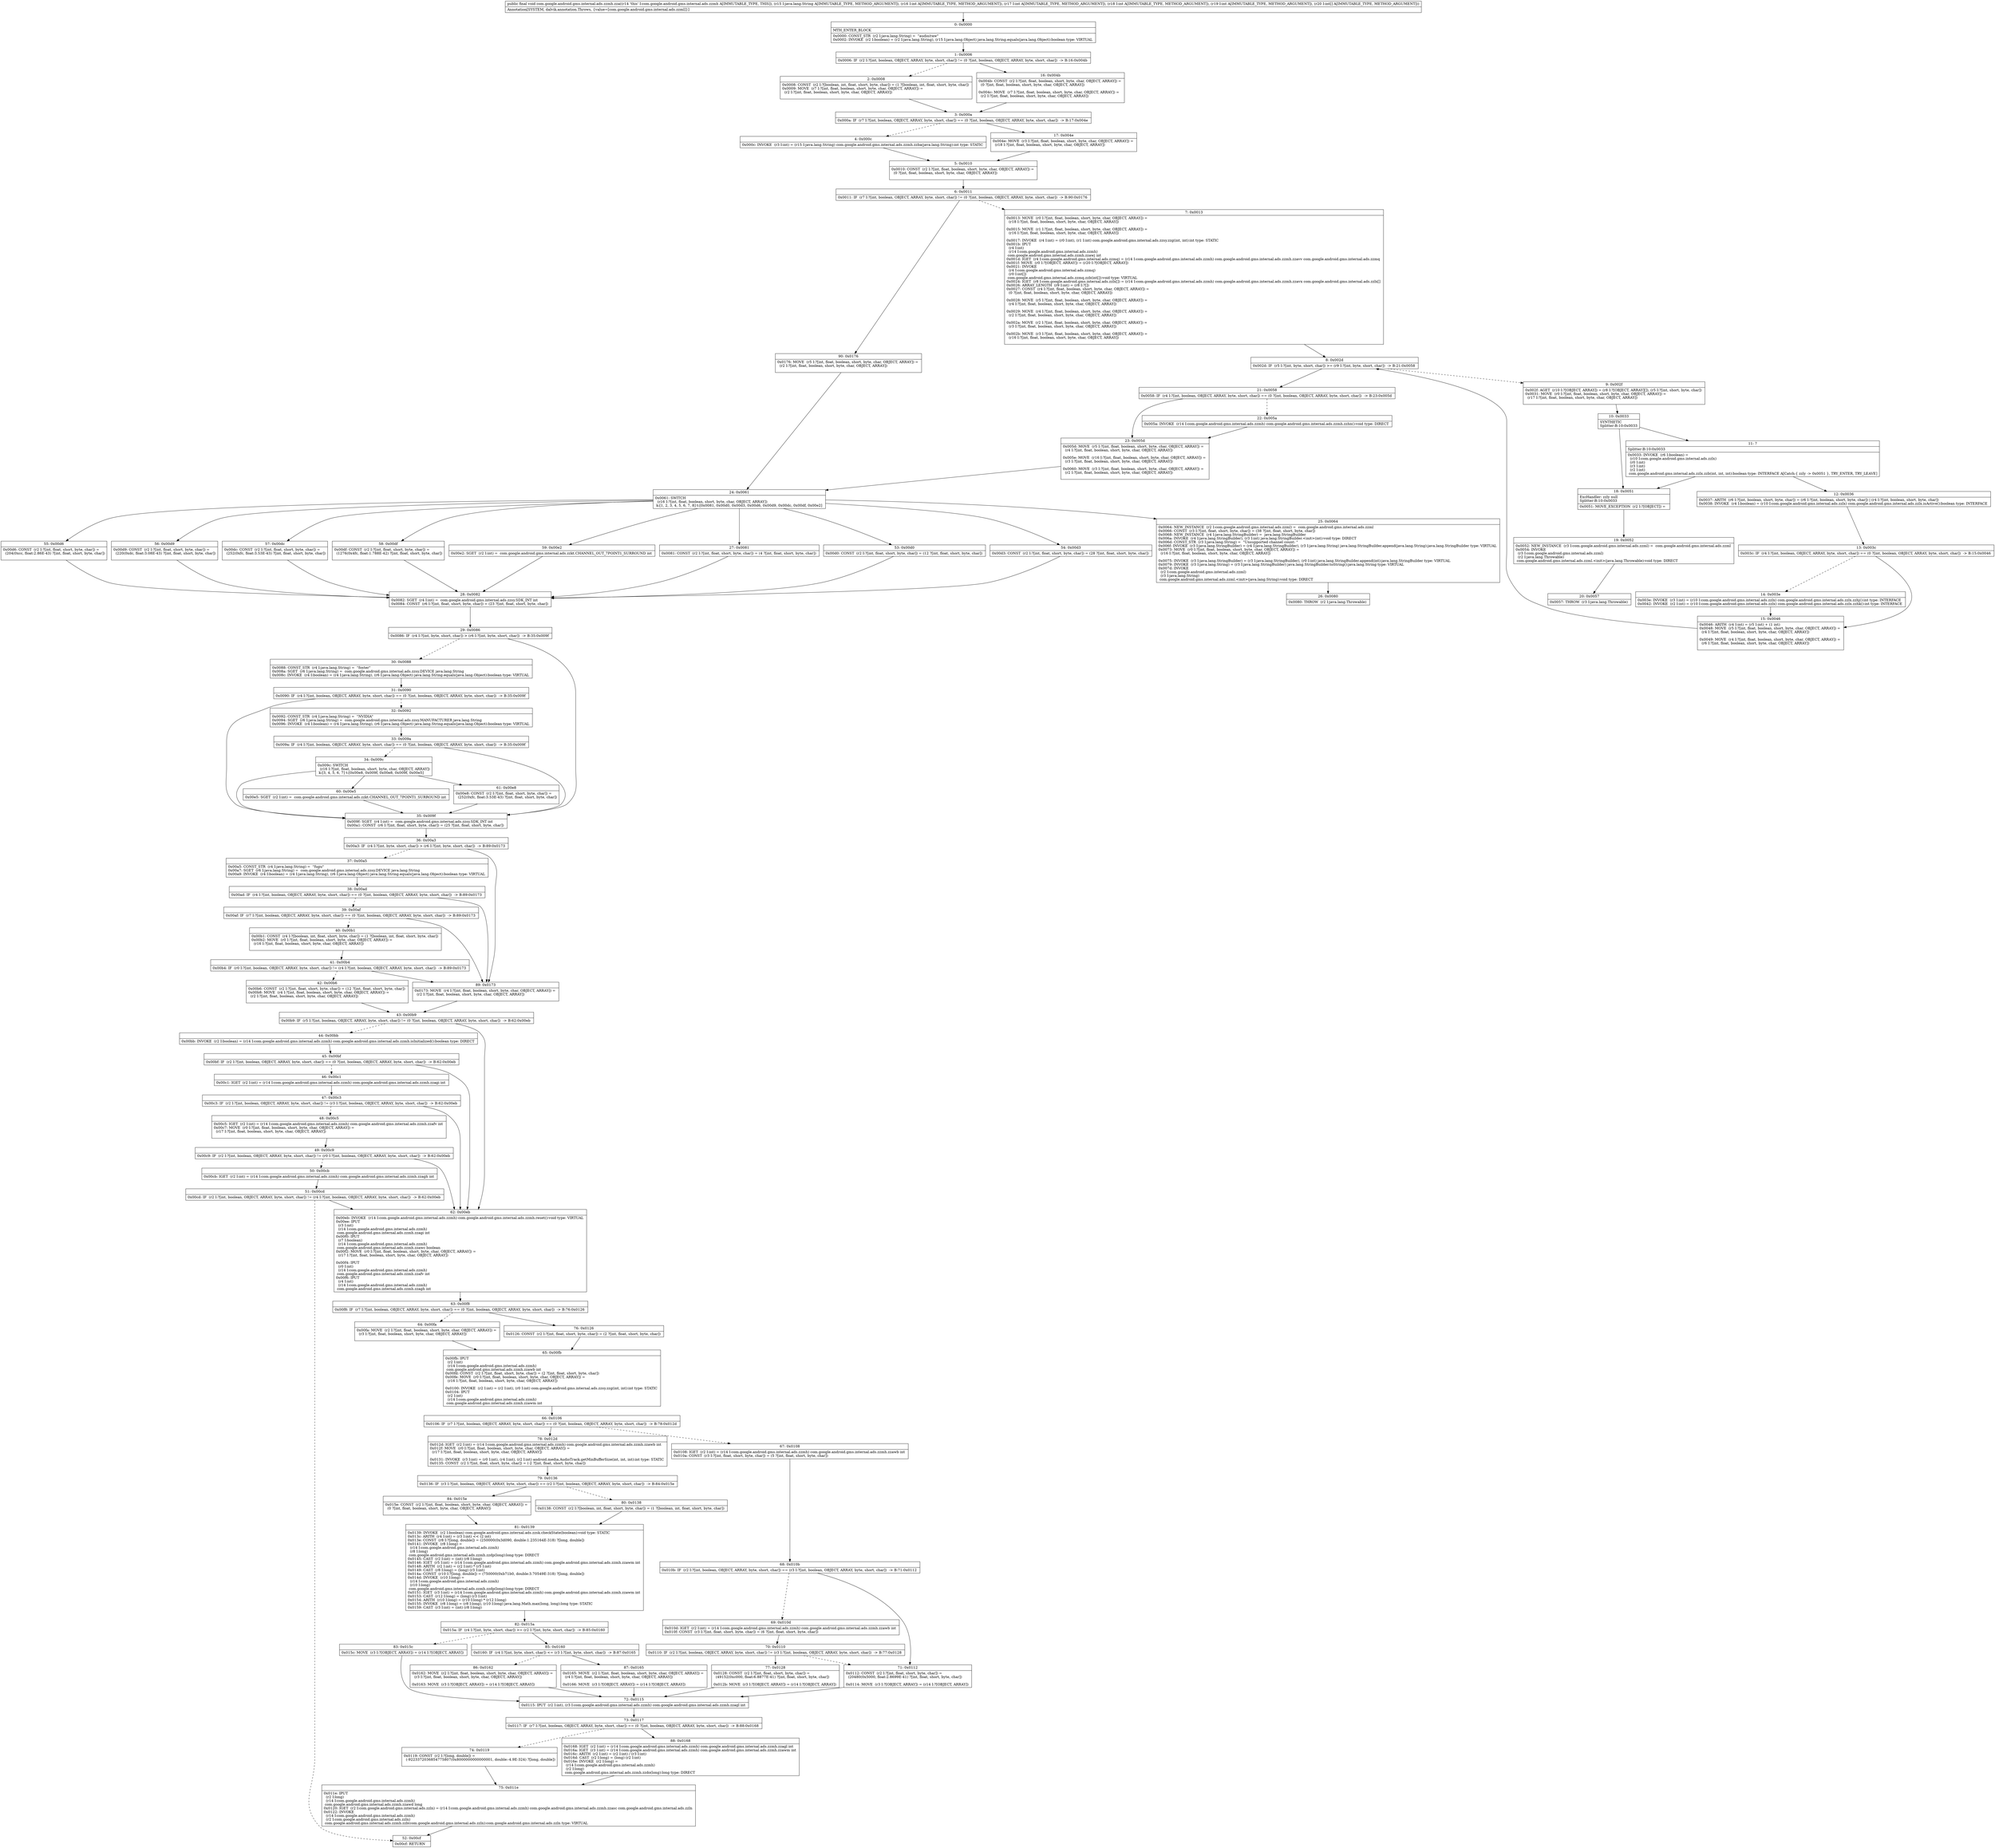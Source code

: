 digraph "CFG forcom.google.android.gms.internal.ads.zzmh.zza(Ljava\/lang\/String;IIII[I)V" {
Node_0 [shape=record,label="{0\:\ 0x0000|MTH_ENTER_BLOCK\l|0x0000: CONST_STR  (r2 I:java.lang.String) =  \"audio\/raw\" \l0x0002: INVOKE  (r2 I:boolean) = (r2 I:java.lang.String), (r15 I:java.lang.Object) java.lang.String.equals(java.lang.Object):boolean type: VIRTUAL \l}"];
Node_1 [shape=record,label="{1\:\ 0x0006|0x0006: IF  (r2 I:?[int, boolean, OBJECT, ARRAY, byte, short, char]) != (0 ?[int, boolean, OBJECT, ARRAY, byte, short, char])  \-\> B:16:0x004b \l}"];
Node_2 [shape=record,label="{2\:\ 0x0008|0x0008: CONST  (r2 I:?[boolean, int, float, short, byte, char]) = (1 ?[boolean, int, float, short, byte, char]) \l0x0009: MOVE  (r7 I:?[int, float, boolean, short, byte, char, OBJECT, ARRAY]) = \l  (r2 I:?[int, float, boolean, short, byte, char, OBJECT, ARRAY])\l \l}"];
Node_3 [shape=record,label="{3\:\ 0x000a|0x000a: IF  (r7 I:?[int, boolean, OBJECT, ARRAY, byte, short, char]) == (0 ?[int, boolean, OBJECT, ARRAY, byte, short, char])  \-\> B:17:0x004e \l}"];
Node_4 [shape=record,label="{4\:\ 0x000c|0x000c: INVOKE  (r3 I:int) = (r15 I:java.lang.String) com.google.android.gms.internal.ads.zzmh.zzba(java.lang.String):int type: STATIC \l}"];
Node_5 [shape=record,label="{5\:\ 0x0010|0x0010: CONST  (r2 I:?[int, float, boolean, short, byte, char, OBJECT, ARRAY]) = \l  (0 ?[int, float, boolean, short, byte, char, OBJECT, ARRAY])\l \l}"];
Node_6 [shape=record,label="{6\:\ 0x0011|0x0011: IF  (r7 I:?[int, boolean, OBJECT, ARRAY, byte, short, char]) != (0 ?[int, boolean, OBJECT, ARRAY, byte, short, char])  \-\> B:90:0x0176 \l}"];
Node_7 [shape=record,label="{7\:\ 0x0013|0x0013: MOVE  (r0 I:?[int, float, boolean, short, byte, char, OBJECT, ARRAY]) = \l  (r18 I:?[int, float, boolean, short, byte, char, OBJECT, ARRAY])\l \l0x0015: MOVE  (r1 I:?[int, float, boolean, short, byte, char, OBJECT, ARRAY]) = \l  (r16 I:?[int, float, boolean, short, byte, char, OBJECT, ARRAY])\l \l0x0017: INVOKE  (r4 I:int) = (r0 I:int), (r1 I:int) com.google.android.gms.internal.ads.zzsy.zzg(int, int):int type: STATIC \l0x001b: IPUT  \l  (r4 I:int)\l  (r14 I:com.google.android.gms.internal.ads.zzmh)\l com.google.android.gms.internal.ads.zzmh.zzawj int \l0x001d: IGET  (r4 I:com.google.android.gms.internal.ads.zzmq) = (r14 I:com.google.android.gms.internal.ads.zzmh) com.google.android.gms.internal.ads.zzmh.zzavv com.google.android.gms.internal.ads.zzmq \l0x001f: MOVE  (r0 I:?[OBJECT, ARRAY]) = (r20 I:?[OBJECT, ARRAY]) \l0x0021: INVOKE  \l  (r4 I:com.google.android.gms.internal.ads.zzmq)\l  (r0 I:int[])\l com.google.android.gms.internal.ads.zzmq.zzb(int[]):void type: VIRTUAL \l0x0024: IGET  (r8 I:com.google.android.gms.internal.ads.zzlx[]) = (r14 I:com.google.android.gms.internal.ads.zzmh) com.google.android.gms.internal.ads.zzmh.zzavx com.google.android.gms.internal.ads.zzlx[] \l0x0026: ARRAY_LENGTH  (r9 I:int) = (r8 I:?[]) \l0x0027: CONST  (r4 I:?[int, float, boolean, short, byte, char, OBJECT, ARRAY]) = \l  (0 ?[int, float, boolean, short, byte, char, OBJECT, ARRAY])\l \l0x0028: MOVE  (r5 I:?[int, float, boolean, short, byte, char, OBJECT, ARRAY]) = \l  (r4 I:?[int, float, boolean, short, byte, char, OBJECT, ARRAY])\l \l0x0029: MOVE  (r4 I:?[int, float, boolean, short, byte, char, OBJECT, ARRAY]) = \l  (r2 I:?[int, float, boolean, short, byte, char, OBJECT, ARRAY])\l \l0x002a: MOVE  (r2 I:?[int, float, boolean, short, byte, char, OBJECT, ARRAY]) = \l  (r3 I:?[int, float, boolean, short, byte, char, OBJECT, ARRAY])\l \l0x002b: MOVE  (r3 I:?[int, float, boolean, short, byte, char, OBJECT, ARRAY]) = \l  (r16 I:?[int, float, boolean, short, byte, char, OBJECT, ARRAY])\l \l}"];
Node_8 [shape=record,label="{8\:\ 0x002d|0x002d: IF  (r5 I:?[int, byte, short, char]) \>= (r9 I:?[int, byte, short, char])  \-\> B:21:0x0058 \l}"];
Node_9 [shape=record,label="{9\:\ 0x002f|0x002f: AGET  (r10 I:?[OBJECT, ARRAY]) = (r8 I:?[OBJECT, ARRAY][]), (r5 I:?[int, short, byte, char]) \l0x0031: MOVE  (r0 I:?[int, float, boolean, short, byte, char, OBJECT, ARRAY]) = \l  (r17 I:?[int, float, boolean, short, byte, char, OBJECT, ARRAY])\l \l}"];
Node_10 [shape=record,label="{10\:\ 0x0033|SYNTHETIC\lSplitter:B:10:0x0033\l}"];
Node_11 [shape=record,label="{11\:\ ?|Splitter:B:10:0x0033\l|0x0033: INVOKE  (r6 I:boolean) = \l  (r10 I:com.google.android.gms.internal.ads.zzlx)\l  (r0 I:int)\l  (r3 I:int)\l  (r2 I:int)\l com.google.android.gms.internal.ads.zzlx.zzb(int, int, int):boolean type: INTERFACE A[Catch:\{ zzly \-\> 0x0051 \}, TRY_ENTER, TRY_LEAVE]\l}"];
Node_12 [shape=record,label="{12\:\ 0x0036|0x0037: ARITH  (r6 I:?[int, boolean, short, byte, char]) = (r6 I:?[int, boolean, short, byte, char]) \| (r4 I:?[int, boolean, short, byte, char]) \l0x0038: INVOKE  (r4 I:boolean) = (r10 I:com.google.android.gms.internal.ads.zzlx) com.google.android.gms.internal.ads.zzlx.isActive():boolean type: INTERFACE \l}"];
Node_13 [shape=record,label="{13\:\ 0x003c|0x003c: IF  (r4 I:?[int, boolean, OBJECT, ARRAY, byte, short, char]) == (0 ?[int, boolean, OBJECT, ARRAY, byte, short, char])  \-\> B:15:0x0046 \l}"];
Node_14 [shape=record,label="{14\:\ 0x003e|0x003e: INVOKE  (r3 I:int) = (r10 I:com.google.android.gms.internal.ads.zzlx) com.google.android.gms.internal.ads.zzlx.zzhj():int type: INTERFACE \l0x0042: INVOKE  (r2 I:int) = (r10 I:com.google.android.gms.internal.ads.zzlx) com.google.android.gms.internal.ads.zzlx.zzhk():int type: INTERFACE \l}"];
Node_15 [shape=record,label="{15\:\ 0x0046|0x0046: ARITH  (r4 I:int) = (r5 I:int) + (1 int) \l0x0048: MOVE  (r5 I:?[int, float, boolean, short, byte, char, OBJECT, ARRAY]) = \l  (r4 I:?[int, float, boolean, short, byte, char, OBJECT, ARRAY])\l \l0x0049: MOVE  (r4 I:?[int, float, boolean, short, byte, char, OBJECT, ARRAY]) = \l  (r6 I:?[int, float, boolean, short, byte, char, OBJECT, ARRAY])\l \l}"];
Node_16 [shape=record,label="{16\:\ 0x004b|0x004b: CONST  (r2 I:?[int, float, boolean, short, byte, char, OBJECT, ARRAY]) = \l  (0 ?[int, float, boolean, short, byte, char, OBJECT, ARRAY])\l \l0x004c: MOVE  (r7 I:?[int, float, boolean, short, byte, char, OBJECT, ARRAY]) = \l  (r2 I:?[int, float, boolean, short, byte, char, OBJECT, ARRAY])\l \l}"];
Node_17 [shape=record,label="{17\:\ 0x004e|0x004e: MOVE  (r3 I:?[int, float, boolean, short, byte, char, OBJECT, ARRAY]) = \l  (r18 I:?[int, float, boolean, short, byte, char, OBJECT, ARRAY])\l \l}"];
Node_18 [shape=record,label="{18\:\ 0x0051|ExcHandler: zzly null\lSplitter:B:10:0x0033\l|0x0051: MOVE_EXCEPTION  (r2 I:?[OBJECT]) =  \l}"];
Node_19 [shape=record,label="{19\:\ 0x0052|0x0052: NEW_INSTANCE  (r3 I:com.google.android.gms.internal.ads.zzml) =  com.google.android.gms.internal.ads.zzml \l0x0054: INVOKE  \l  (r3 I:com.google.android.gms.internal.ads.zzml)\l  (r2 I:java.lang.Throwable)\l com.google.android.gms.internal.ads.zzml.\<init\>(java.lang.Throwable):void type: DIRECT \l}"];
Node_20 [shape=record,label="{20\:\ 0x0057|0x0057: THROW  (r3 I:java.lang.Throwable) \l}"];
Node_21 [shape=record,label="{21\:\ 0x0058|0x0058: IF  (r4 I:?[int, boolean, OBJECT, ARRAY, byte, short, char]) == (0 ?[int, boolean, OBJECT, ARRAY, byte, short, char])  \-\> B:23:0x005d \l}"];
Node_22 [shape=record,label="{22\:\ 0x005a|0x005a: INVOKE  (r14 I:com.google.android.gms.internal.ads.zzmh) com.google.android.gms.internal.ads.zzmh.zzhn():void type: DIRECT \l}"];
Node_23 [shape=record,label="{23\:\ 0x005d|0x005d: MOVE  (r5 I:?[int, float, boolean, short, byte, char, OBJECT, ARRAY]) = \l  (r4 I:?[int, float, boolean, short, byte, char, OBJECT, ARRAY])\l \l0x005e: MOVE  (r16 I:?[int, float, boolean, short, byte, char, OBJECT, ARRAY]) = \l  (r3 I:?[int, float, boolean, short, byte, char, OBJECT, ARRAY])\l \l0x0060: MOVE  (r3 I:?[int, float, boolean, short, byte, char, OBJECT, ARRAY]) = \l  (r2 I:?[int, float, boolean, short, byte, char, OBJECT, ARRAY])\l \l}"];
Node_24 [shape=record,label="{24\:\ 0x0061|0x0061: SWITCH  \l  (r16 I:?[int, float, boolean, short, byte, char, OBJECT, ARRAY])\l k:[1, 2, 3, 4, 5, 6, 7, 8] t:[0x0081, 0x00d0, 0x00d3, 0x00d6, 0x00d9, 0x00dc, 0x00df, 0x00e2] \l}"];
Node_25 [shape=record,label="{25\:\ 0x0064|0x0064: NEW_INSTANCE  (r2 I:com.google.android.gms.internal.ads.zzml) =  com.google.android.gms.internal.ads.zzml \l0x0066: CONST  (r3 I:?[int, float, short, byte, char]) = (38 ?[int, float, short, byte, char]) \l0x0068: NEW_INSTANCE  (r4 I:java.lang.StringBuilder) =  java.lang.StringBuilder \l0x006a: INVOKE  (r4 I:java.lang.StringBuilder), (r3 I:int) java.lang.StringBuilder.\<init\>(int):void type: DIRECT \l0x006d: CONST_STR  (r3 I:java.lang.String) =  \"Unsupported channel count: \" \l0x006f: INVOKE  (r3 I:java.lang.StringBuilder) = (r4 I:java.lang.StringBuilder), (r3 I:java.lang.String) java.lang.StringBuilder.append(java.lang.String):java.lang.StringBuilder type: VIRTUAL \l0x0073: MOVE  (r0 I:?[int, float, boolean, short, byte, char, OBJECT, ARRAY]) = \l  (r16 I:?[int, float, boolean, short, byte, char, OBJECT, ARRAY])\l \l0x0075: INVOKE  (r3 I:java.lang.StringBuilder) = (r3 I:java.lang.StringBuilder), (r0 I:int) java.lang.StringBuilder.append(int):java.lang.StringBuilder type: VIRTUAL \l0x0079: INVOKE  (r3 I:java.lang.String) = (r3 I:java.lang.StringBuilder) java.lang.StringBuilder.toString():java.lang.String type: VIRTUAL \l0x007d: INVOKE  \l  (r2 I:com.google.android.gms.internal.ads.zzml)\l  (r3 I:java.lang.String)\l com.google.android.gms.internal.ads.zzml.\<init\>(java.lang.String):void type: DIRECT \l}"];
Node_26 [shape=record,label="{26\:\ 0x0080|0x0080: THROW  (r2 I:java.lang.Throwable) \l}"];
Node_27 [shape=record,label="{27\:\ 0x0081|0x0081: CONST  (r2 I:?[int, float, short, byte, char]) = (4 ?[int, float, short, byte, char]) \l}"];
Node_28 [shape=record,label="{28\:\ 0x0082|0x0082: SGET  (r4 I:int) =  com.google.android.gms.internal.ads.zzsy.SDK_INT int \l0x0084: CONST  (r6 I:?[int, float, short, byte, char]) = (23 ?[int, float, short, byte, char]) \l}"];
Node_29 [shape=record,label="{29\:\ 0x0086|0x0086: IF  (r4 I:?[int, byte, short, char]) \> (r6 I:?[int, byte, short, char])  \-\> B:35:0x009f \l}"];
Node_30 [shape=record,label="{30\:\ 0x0088|0x0088: CONST_STR  (r4 I:java.lang.String) =  \"foster\" \l0x008a: SGET  (r6 I:java.lang.String) =  com.google.android.gms.internal.ads.zzsy.DEVICE java.lang.String \l0x008c: INVOKE  (r4 I:boolean) = (r4 I:java.lang.String), (r6 I:java.lang.Object) java.lang.String.equals(java.lang.Object):boolean type: VIRTUAL \l}"];
Node_31 [shape=record,label="{31\:\ 0x0090|0x0090: IF  (r4 I:?[int, boolean, OBJECT, ARRAY, byte, short, char]) == (0 ?[int, boolean, OBJECT, ARRAY, byte, short, char])  \-\> B:35:0x009f \l}"];
Node_32 [shape=record,label="{32\:\ 0x0092|0x0092: CONST_STR  (r4 I:java.lang.String) =  \"NVIDIA\" \l0x0094: SGET  (r6 I:java.lang.String) =  com.google.android.gms.internal.ads.zzsy.MANUFACTURER java.lang.String \l0x0096: INVOKE  (r4 I:boolean) = (r4 I:java.lang.String), (r6 I:java.lang.Object) java.lang.String.equals(java.lang.Object):boolean type: VIRTUAL \l}"];
Node_33 [shape=record,label="{33\:\ 0x009a|0x009a: IF  (r4 I:?[int, boolean, OBJECT, ARRAY, byte, short, char]) == (0 ?[int, boolean, OBJECT, ARRAY, byte, short, char])  \-\> B:35:0x009f \l}"];
Node_34 [shape=record,label="{34\:\ 0x009c|0x009c: SWITCH  \l  (r16 I:?[int, float, boolean, short, byte, char, OBJECT, ARRAY])\l k:[3, 4, 5, 6, 7] t:[0x00e8, 0x009f, 0x00e8, 0x009f, 0x00e5] \l}"];
Node_35 [shape=record,label="{35\:\ 0x009f|0x009f: SGET  (r4 I:int) =  com.google.android.gms.internal.ads.zzsy.SDK_INT int \l0x00a1: CONST  (r6 I:?[int, float, short, byte, char]) = (25 ?[int, float, short, byte, char]) \l}"];
Node_36 [shape=record,label="{36\:\ 0x00a3|0x00a3: IF  (r4 I:?[int, byte, short, char]) \> (r6 I:?[int, byte, short, char])  \-\> B:89:0x0173 \l}"];
Node_37 [shape=record,label="{37\:\ 0x00a5|0x00a5: CONST_STR  (r4 I:java.lang.String) =  \"fugu\" \l0x00a7: SGET  (r6 I:java.lang.String) =  com.google.android.gms.internal.ads.zzsy.DEVICE java.lang.String \l0x00a9: INVOKE  (r4 I:boolean) = (r4 I:java.lang.String), (r6 I:java.lang.Object) java.lang.String.equals(java.lang.Object):boolean type: VIRTUAL \l}"];
Node_38 [shape=record,label="{38\:\ 0x00ad|0x00ad: IF  (r4 I:?[int, boolean, OBJECT, ARRAY, byte, short, char]) == (0 ?[int, boolean, OBJECT, ARRAY, byte, short, char])  \-\> B:89:0x0173 \l}"];
Node_39 [shape=record,label="{39\:\ 0x00af|0x00af: IF  (r7 I:?[int, boolean, OBJECT, ARRAY, byte, short, char]) == (0 ?[int, boolean, OBJECT, ARRAY, byte, short, char])  \-\> B:89:0x0173 \l}"];
Node_40 [shape=record,label="{40\:\ 0x00b1|0x00b1: CONST  (r4 I:?[boolean, int, float, short, byte, char]) = (1 ?[boolean, int, float, short, byte, char]) \l0x00b2: MOVE  (r0 I:?[int, float, boolean, short, byte, char, OBJECT, ARRAY]) = \l  (r16 I:?[int, float, boolean, short, byte, char, OBJECT, ARRAY])\l \l}"];
Node_41 [shape=record,label="{41\:\ 0x00b4|0x00b4: IF  (r0 I:?[int, boolean, OBJECT, ARRAY, byte, short, char]) != (r4 I:?[int, boolean, OBJECT, ARRAY, byte, short, char])  \-\> B:89:0x0173 \l}"];
Node_42 [shape=record,label="{42\:\ 0x00b6|0x00b6: CONST  (r2 I:?[int, float, short, byte, char]) = (12 ?[int, float, short, byte, char]) \l0x00b8: MOVE  (r4 I:?[int, float, boolean, short, byte, char, OBJECT, ARRAY]) = \l  (r2 I:?[int, float, boolean, short, byte, char, OBJECT, ARRAY])\l \l}"];
Node_43 [shape=record,label="{43\:\ 0x00b9|0x00b9: IF  (r5 I:?[int, boolean, OBJECT, ARRAY, byte, short, char]) != (0 ?[int, boolean, OBJECT, ARRAY, byte, short, char])  \-\> B:62:0x00eb \l}"];
Node_44 [shape=record,label="{44\:\ 0x00bb|0x00bb: INVOKE  (r2 I:boolean) = (r14 I:com.google.android.gms.internal.ads.zzmh) com.google.android.gms.internal.ads.zzmh.isInitialized():boolean type: DIRECT \l}"];
Node_45 [shape=record,label="{45\:\ 0x00bf|0x00bf: IF  (r2 I:?[int, boolean, OBJECT, ARRAY, byte, short, char]) == (0 ?[int, boolean, OBJECT, ARRAY, byte, short, char])  \-\> B:62:0x00eb \l}"];
Node_46 [shape=record,label="{46\:\ 0x00c1|0x00c1: IGET  (r2 I:int) = (r14 I:com.google.android.gms.internal.ads.zzmh) com.google.android.gms.internal.ads.zzmh.zzagi int \l}"];
Node_47 [shape=record,label="{47\:\ 0x00c3|0x00c3: IF  (r2 I:?[int, boolean, OBJECT, ARRAY, byte, short, char]) != (r3 I:?[int, boolean, OBJECT, ARRAY, byte, short, char])  \-\> B:62:0x00eb \l}"];
Node_48 [shape=record,label="{48\:\ 0x00c5|0x00c5: IGET  (r2 I:int) = (r14 I:com.google.android.gms.internal.ads.zzmh) com.google.android.gms.internal.ads.zzmh.zzafv int \l0x00c7: MOVE  (r0 I:?[int, float, boolean, short, byte, char, OBJECT, ARRAY]) = \l  (r17 I:?[int, float, boolean, short, byte, char, OBJECT, ARRAY])\l \l}"];
Node_49 [shape=record,label="{49\:\ 0x00c9|0x00c9: IF  (r2 I:?[int, boolean, OBJECT, ARRAY, byte, short, char]) != (r0 I:?[int, boolean, OBJECT, ARRAY, byte, short, char])  \-\> B:62:0x00eb \l}"];
Node_50 [shape=record,label="{50\:\ 0x00cb|0x00cb: IGET  (r2 I:int) = (r14 I:com.google.android.gms.internal.ads.zzmh) com.google.android.gms.internal.ads.zzmh.zzagh int \l}"];
Node_51 [shape=record,label="{51\:\ 0x00cd|0x00cd: IF  (r2 I:?[int, boolean, OBJECT, ARRAY, byte, short, char]) != (r4 I:?[int, boolean, OBJECT, ARRAY, byte, short, char])  \-\> B:62:0x00eb \l}"];
Node_52 [shape=record,label="{52\:\ 0x00cf|0x00cf: RETURN   \l}"];
Node_53 [shape=record,label="{53\:\ 0x00d0|0x00d0: CONST  (r2 I:?[int, float, short, byte, char]) = (12 ?[int, float, short, byte, char]) \l}"];
Node_54 [shape=record,label="{54\:\ 0x00d3|0x00d3: CONST  (r2 I:?[int, float, short, byte, char]) = (28 ?[int, float, short, byte, char]) \l}"];
Node_55 [shape=record,label="{55\:\ 0x00d6|0x00d6: CONST  (r2 I:?[int, float, short, byte, char]) = \l  (204(0xcc, float:2.86E\-43) ?[int, float, short, byte, char])\l \l}"];
Node_56 [shape=record,label="{56\:\ 0x00d9|0x00d9: CONST  (r2 I:?[int, float, short, byte, char]) = \l  (220(0xdc, float:3.08E\-43) ?[int, float, short, byte, char])\l \l}"];
Node_57 [shape=record,label="{57\:\ 0x00dc|0x00dc: CONST  (r2 I:?[int, float, short, byte, char]) = \l  (252(0xfc, float:3.53E\-43) ?[int, float, short, byte, char])\l \l}"];
Node_58 [shape=record,label="{58\:\ 0x00df|0x00df: CONST  (r2 I:?[int, float, short, byte, char]) = \l  (1276(0x4fc, float:1.788E\-42) ?[int, float, short, byte, char])\l \l}"];
Node_59 [shape=record,label="{59\:\ 0x00e2|0x00e2: SGET  (r2 I:int) =  com.google.android.gms.internal.ads.zzkt.CHANNEL_OUT_7POINT1_SURROUND int \l}"];
Node_60 [shape=record,label="{60\:\ 0x00e5|0x00e5: SGET  (r2 I:int) =  com.google.android.gms.internal.ads.zzkt.CHANNEL_OUT_7POINT1_SURROUND int \l}"];
Node_61 [shape=record,label="{61\:\ 0x00e8|0x00e8: CONST  (r2 I:?[int, float, short, byte, char]) = \l  (252(0xfc, float:3.53E\-43) ?[int, float, short, byte, char])\l \l}"];
Node_62 [shape=record,label="{62\:\ 0x00eb|0x00eb: INVOKE  (r14 I:com.google.android.gms.internal.ads.zzmh) com.google.android.gms.internal.ads.zzmh.reset():void type: VIRTUAL \l0x00ee: IPUT  \l  (r3 I:int)\l  (r14 I:com.google.android.gms.internal.ads.zzmh)\l com.google.android.gms.internal.ads.zzmh.zzagi int \l0x00f0: IPUT  \l  (r7 I:boolean)\l  (r14 I:com.google.android.gms.internal.ads.zzmh)\l com.google.android.gms.internal.ads.zzmh.zzawc boolean \l0x00f2: MOVE  (r0 I:?[int, float, boolean, short, byte, char, OBJECT, ARRAY]) = \l  (r17 I:?[int, float, boolean, short, byte, char, OBJECT, ARRAY])\l \l0x00f4: IPUT  \l  (r0 I:int)\l  (r14 I:com.google.android.gms.internal.ads.zzmh)\l com.google.android.gms.internal.ads.zzmh.zzafv int \l0x00f6: IPUT  \l  (r4 I:int)\l  (r14 I:com.google.android.gms.internal.ads.zzmh)\l com.google.android.gms.internal.ads.zzmh.zzagh int \l}"];
Node_63 [shape=record,label="{63\:\ 0x00f8|0x00f8: IF  (r7 I:?[int, boolean, OBJECT, ARRAY, byte, short, char]) == (0 ?[int, boolean, OBJECT, ARRAY, byte, short, char])  \-\> B:76:0x0126 \l}"];
Node_64 [shape=record,label="{64\:\ 0x00fa|0x00fa: MOVE  (r2 I:?[int, float, boolean, short, byte, char, OBJECT, ARRAY]) = \l  (r3 I:?[int, float, boolean, short, byte, char, OBJECT, ARRAY])\l \l}"];
Node_65 [shape=record,label="{65\:\ 0x00fb|0x00fb: IPUT  \l  (r2 I:int)\l  (r14 I:com.google.android.gms.internal.ads.zzmh)\l com.google.android.gms.internal.ads.zzmh.zzawb int \l0x00fd: CONST  (r2 I:?[int, float, short, byte, char]) = (2 ?[int, float, short, byte, char]) \l0x00fe: MOVE  (r0 I:?[int, float, boolean, short, byte, char, OBJECT, ARRAY]) = \l  (r16 I:?[int, float, boolean, short, byte, char, OBJECT, ARRAY])\l \l0x0100: INVOKE  (r2 I:int) = (r2 I:int), (r0 I:int) com.google.android.gms.internal.ads.zzsy.zzg(int, int):int type: STATIC \l0x0104: IPUT  \l  (r2 I:int)\l  (r14 I:com.google.android.gms.internal.ads.zzmh)\l com.google.android.gms.internal.ads.zzmh.zzawm int \l}"];
Node_66 [shape=record,label="{66\:\ 0x0106|0x0106: IF  (r7 I:?[int, boolean, OBJECT, ARRAY, byte, short, char]) == (0 ?[int, boolean, OBJECT, ARRAY, byte, short, char])  \-\> B:78:0x012d \l}"];
Node_67 [shape=record,label="{67\:\ 0x0108|0x0108: IGET  (r2 I:int) = (r14 I:com.google.android.gms.internal.ads.zzmh) com.google.android.gms.internal.ads.zzmh.zzawb int \l0x010a: CONST  (r3 I:?[int, float, short, byte, char]) = (5 ?[int, float, short, byte, char]) \l}"];
Node_68 [shape=record,label="{68\:\ 0x010b|0x010b: IF  (r2 I:?[int, boolean, OBJECT, ARRAY, byte, short, char]) == (r3 I:?[int, boolean, OBJECT, ARRAY, byte, short, char])  \-\> B:71:0x0112 \l}"];
Node_69 [shape=record,label="{69\:\ 0x010d|0x010d: IGET  (r2 I:int) = (r14 I:com.google.android.gms.internal.ads.zzmh) com.google.android.gms.internal.ads.zzmh.zzawb int \l0x010f: CONST  (r3 I:?[int, float, short, byte, char]) = (6 ?[int, float, short, byte, char]) \l}"];
Node_70 [shape=record,label="{70\:\ 0x0110|0x0110: IF  (r2 I:?[int, boolean, OBJECT, ARRAY, byte, short, char]) != (r3 I:?[int, boolean, OBJECT, ARRAY, byte, short, char])  \-\> B:77:0x0128 \l}"];
Node_71 [shape=record,label="{71\:\ 0x0112|0x0112: CONST  (r2 I:?[int, float, short, byte, char]) = \l  (20480(0x5000, float:2.8699E\-41) ?[int, float, short, byte, char])\l \l0x0114: MOVE  (r3 I:?[OBJECT, ARRAY]) = (r14 I:?[OBJECT, ARRAY]) \l}"];
Node_72 [shape=record,label="{72\:\ 0x0115|0x0115: IPUT  (r2 I:int), (r3 I:com.google.android.gms.internal.ads.zzmh) com.google.android.gms.internal.ads.zzmh.zzagl int \l}"];
Node_73 [shape=record,label="{73\:\ 0x0117|0x0117: IF  (r7 I:?[int, boolean, OBJECT, ARRAY, byte, short, char]) == (0 ?[int, boolean, OBJECT, ARRAY, byte, short, char])  \-\> B:88:0x0168 \l}"];
Node_74 [shape=record,label="{74\:\ 0x0119|0x0119: CONST  (r2 I:?[long, double]) = \l  (\-9223372036854775807(0x8000000000000001, double:\-4.9E\-324) ?[long, double])\l \l}"];
Node_75 [shape=record,label="{75\:\ 0x011e|0x011e: IPUT  \l  (r2 I:long)\l  (r14 I:com.google.android.gms.internal.ads.zzmh)\l com.google.android.gms.internal.ads.zzmh.zzawd long \l0x0120: IGET  (r2 I:com.google.android.gms.internal.ads.zzln) = (r14 I:com.google.android.gms.internal.ads.zzmh) com.google.android.gms.internal.ads.zzmh.zzasc com.google.android.gms.internal.ads.zzln \l0x0122: INVOKE  \l  (r14 I:com.google.android.gms.internal.ads.zzmh)\l  (r2 I:com.google.android.gms.internal.ads.zzln)\l com.google.android.gms.internal.ads.zzmh.zzb(com.google.android.gms.internal.ads.zzln):com.google.android.gms.internal.ads.zzln type: VIRTUAL \l}"];
Node_76 [shape=record,label="{76\:\ 0x0126|0x0126: CONST  (r2 I:?[int, float, short, byte, char]) = (2 ?[int, float, short, byte, char]) \l}"];
Node_77 [shape=record,label="{77\:\ 0x0128|0x0128: CONST  (r2 I:?[int, float, short, byte, char]) = \l  (49152(0xc000, float:6.8877E\-41) ?[int, float, short, byte, char])\l \l0x012b: MOVE  (r3 I:?[OBJECT, ARRAY]) = (r14 I:?[OBJECT, ARRAY]) \l}"];
Node_78 [shape=record,label="{78\:\ 0x012d|0x012d: IGET  (r2 I:int) = (r14 I:com.google.android.gms.internal.ads.zzmh) com.google.android.gms.internal.ads.zzmh.zzawb int \l0x012f: MOVE  (r0 I:?[int, float, boolean, short, byte, char, OBJECT, ARRAY]) = \l  (r17 I:?[int, float, boolean, short, byte, char, OBJECT, ARRAY])\l \l0x0131: INVOKE  (r3 I:int) = (r0 I:int), (r4 I:int), (r2 I:int) android.media.AudioTrack.getMinBufferSize(int, int, int):int type: STATIC \l0x0135: CONST  (r2 I:?[int, float, short, byte, char]) = (\-2 ?[int, float, short, byte, char]) \l}"];
Node_79 [shape=record,label="{79\:\ 0x0136|0x0136: IF  (r3 I:?[int, boolean, OBJECT, ARRAY, byte, short, char]) == (r2 I:?[int, boolean, OBJECT, ARRAY, byte, short, char])  \-\> B:84:0x015e \l}"];
Node_80 [shape=record,label="{80\:\ 0x0138|0x0138: CONST  (r2 I:?[boolean, int, float, short, byte, char]) = (1 ?[boolean, int, float, short, byte, char]) \l}"];
Node_81 [shape=record,label="{81\:\ 0x0139|0x0139: INVOKE  (r2 I:boolean) com.google.android.gms.internal.ads.zzsk.checkState(boolean):void type: STATIC \l0x013c: ARITH  (r4 I:int) = (r3 I:int) \<\< (2 int) \l0x013e: CONST  (r8 I:?[long, double]) = (250000(0x3d090, double:1.235164E\-318) ?[long, double]) \l0x0141: INVOKE  (r8 I:long) = \l  (r14 I:com.google.android.gms.internal.ads.zzmh)\l  (r8 I:long)\l com.google.android.gms.internal.ads.zzmh.zzdp(long):long type: DIRECT \l0x0145: CAST  (r2 I:int) = (int) (r8 I:long) \l0x0146: IGET  (r5 I:int) = (r14 I:com.google.android.gms.internal.ads.zzmh) com.google.android.gms.internal.ads.zzmh.zzawm int \l0x0148: ARITH  (r2 I:int) = (r2 I:int) * (r5 I:int) \l0x0149: CAST  (r8 I:long) = (long) (r3 I:int) \l0x014a: CONST  (r10 I:?[long, double]) = (750000(0xb71b0, double:3.70549E\-318) ?[long, double]) \l0x014d: INVOKE  (r10 I:long) = \l  (r14 I:com.google.android.gms.internal.ads.zzmh)\l  (r10 I:long)\l com.google.android.gms.internal.ads.zzmh.zzdp(long):long type: DIRECT \l0x0151: IGET  (r3 I:int) = (r14 I:com.google.android.gms.internal.ads.zzmh) com.google.android.gms.internal.ads.zzmh.zzawm int \l0x0153: CAST  (r12 I:long) = (long) (r3 I:int) \l0x0154: ARITH  (r10 I:long) = (r10 I:long) * (r12 I:long) \l0x0155: INVOKE  (r8 I:long) = (r8 I:long), (r10 I:long) java.lang.Math.max(long, long):long type: STATIC \l0x0159: CAST  (r3 I:int) = (int) (r8 I:long) \l}"];
Node_82 [shape=record,label="{82\:\ 0x015a|0x015a: IF  (r4 I:?[int, byte, short, char]) \>= (r2 I:?[int, byte, short, char])  \-\> B:85:0x0160 \l}"];
Node_83 [shape=record,label="{83\:\ 0x015c|0x015c: MOVE  (r3 I:?[OBJECT, ARRAY]) = (r14 I:?[OBJECT, ARRAY]) \l}"];
Node_84 [shape=record,label="{84\:\ 0x015e|0x015e: CONST  (r2 I:?[int, float, boolean, short, byte, char, OBJECT, ARRAY]) = \l  (0 ?[int, float, boolean, short, byte, char, OBJECT, ARRAY])\l \l}"];
Node_85 [shape=record,label="{85\:\ 0x0160|0x0160: IF  (r4 I:?[int, byte, short, char]) \<= (r3 I:?[int, byte, short, char])  \-\> B:87:0x0165 \l}"];
Node_86 [shape=record,label="{86\:\ 0x0162|0x0162: MOVE  (r2 I:?[int, float, boolean, short, byte, char, OBJECT, ARRAY]) = \l  (r3 I:?[int, float, boolean, short, byte, char, OBJECT, ARRAY])\l \l0x0163: MOVE  (r3 I:?[OBJECT, ARRAY]) = (r14 I:?[OBJECT, ARRAY]) \l}"];
Node_87 [shape=record,label="{87\:\ 0x0165|0x0165: MOVE  (r2 I:?[int, float, boolean, short, byte, char, OBJECT, ARRAY]) = \l  (r4 I:?[int, float, boolean, short, byte, char, OBJECT, ARRAY])\l \l0x0166: MOVE  (r3 I:?[OBJECT, ARRAY]) = (r14 I:?[OBJECT, ARRAY]) \l}"];
Node_88 [shape=record,label="{88\:\ 0x0168|0x0168: IGET  (r2 I:int) = (r14 I:com.google.android.gms.internal.ads.zzmh) com.google.android.gms.internal.ads.zzmh.zzagl int \l0x016a: IGET  (r3 I:int) = (r14 I:com.google.android.gms.internal.ads.zzmh) com.google.android.gms.internal.ads.zzmh.zzawm int \l0x016c: ARITH  (r2 I:int) = (r2 I:int) \/ (r3 I:int) \l0x016d: CAST  (r2 I:long) = (long) (r2 I:int) \l0x016e: INVOKE  (r2 I:long) = \l  (r14 I:com.google.android.gms.internal.ads.zzmh)\l  (r2 I:long)\l com.google.android.gms.internal.ads.zzmh.zzdo(long):long type: DIRECT \l}"];
Node_89 [shape=record,label="{89\:\ 0x0173|0x0173: MOVE  (r4 I:?[int, float, boolean, short, byte, char, OBJECT, ARRAY]) = \l  (r2 I:?[int, float, boolean, short, byte, char, OBJECT, ARRAY])\l \l}"];
Node_90 [shape=record,label="{90\:\ 0x0176|0x0176: MOVE  (r5 I:?[int, float, boolean, short, byte, char, OBJECT, ARRAY]) = \l  (r2 I:?[int, float, boolean, short, byte, char, OBJECT, ARRAY])\l \l}"];
MethodNode[shape=record,label="{public final void com.google.android.gms.internal.ads.zzmh.zza((r14 'this' I:com.google.android.gms.internal.ads.zzmh A[IMMUTABLE_TYPE, THIS]), (r15 I:java.lang.String A[IMMUTABLE_TYPE, METHOD_ARGUMENT]), (r16 I:int A[IMMUTABLE_TYPE, METHOD_ARGUMENT]), (r17 I:int A[IMMUTABLE_TYPE, METHOD_ARGUMENT]), (r18 I:int A[IMMUTABLE_TYPE, METHOD_ARGUMENT]), (r19 I:int A[IMMUTABLE_TYPE, METHOD_ARGUMENT]), (r20 I:int[] A[IMMUTABLE_TYPE, METHOD_ARGUMENT]))  | Annotation[SYSTEM, dalvik.annotation.Throws, \{value=[com.google.android.gms.internal.ads.zzml]\}]\l}"];
MethodNode -> Node_0;
Node_0 -> Node_1;
Node_1 -> Node_2[style=dashed];
Node_1 -> Node_16;
Node_2 -> Node_3;
Node_3 -> Node_4[style=dashed];
Node_3 -> Node_17;
Node_4 -> Node_5;
Node_5 -> Node_6;
Node_6 -> Node_7[style=dashed];
Node_6 -> Node_90;
Node_7 -> Node_8;
Node_8 -> Node_9[style=dashed];
Node_8 -> Node_21;
Node_9 -> Node_10;
Node_10 -> Node_11;
Node_10 -> Node_18;
Node_11 -> Node_12;
Node_11 -> Node_18;
Node_12 -> Node_13;
Node_13 -> Node_14[style=dashed];
Node_13 -> Node_15;
Node_14 -> Node_15;
Node_15 -> Node_8;
Node_16 -> Node_3;
Node_17 -> Node_5;
Node_18 -> Node_19;
Node_19 -> Node_20;
Node_21 -> Node_22[style=dashed];
Node_21 -> Node_23;
Node_22 -> Node_23;
Node_23 -> Node_24;
Node_24 -> Node_25;
Node_24 -> Node_27;
Node_24 -> Node_53;
Node_24 -> Node_54;
Node_24 -> Node_55;
Node_24 -> Node_56;
Node_24 -> Node_57;
Node_24 -> Node_58;
Node_24 -> Node_59;
Node_25 -> Node_26;
Node_27 -> Node_28;
Node_28 -> Node_29;
Node_29 -> Node_30[style=dashed];
Node_29 -> Node_35;
Node_30 -> Node_31;
Node_31 -> Node_32[style=dashed];
Node_31 -> Node_35;
Node_32 -> Node_33;
Node_33 -> Node_34[style=dashed];
Node_33 -> Node_35;
Node_34 -> Node_35;
Node_34 -> Node_60;
Node_34 -> Node_61;
Node_35 -> Node_36;
Node_36 -> Node_37[style=dashed];
Node_36 -> Node_89;
Node_37 -> Node_38;
Node_38 -> Node_39[style=dashed];
Node_38 -> Node_89;
Node_39 -> Node_40[style=dashed];
Node_39 -> Node_89;
Node_40 -> Node_41;
Node_41 -> Node_42[style=dashed];
Node_41 -> Node_89;
Node_42 -> Node_43;
Node_43 -> Node_44[style=dashed];
Node_43 -> Node_62;
Node_44 -> Node_45;
Node_45 -> Node_46[style=dashed];
Node_45 -> Node_62;
Node_46 -> Node_47;
Node_47 -> Node_48[style=dashed];
Node_47 -> Node_62;
Node_48 -> Node_49;
Node_49 -> Node_50[style=dashed];
Node_49 -> Node_62;
Node_50 -> Node_51;
Node_51 -> Node_52[style=dashed];
Node_51 -> Node_62;
Node_53 -> Node_28;
Node_54 -> Node_28;
Node_55 -> Node_28;
Node_56 -> Node_28;
Node_57 -> Node_28;
Node_58 -> Node_28;
Node_59 -> Node_28;
Node_60 -> Node_35;
Node_61 -> Node_35;
Node_62 -> Node_63;
Node_63 -> Node_64[style=dashed];
Node_63 -> Node_76;
Node_64 -> Node_65;
Node_65 -> Node_66;
Node_66 -> Node_67[style=dashed];
Node_66 -> Node_78;
Node_67 -> Node_68;
Node_68 -> Node_69[style=dashed];
Node_68 -> Node_71;
Node_69 -> Node_70;
Node_70 -> Node_71[style=dashed];
Node_70 -> Node_77;
Node_71 -> Node_72;
Node_72 -> Node_73;
Node_73 -> Node_74[style=dashed];
Node_73 -> Node_88;
Node_74 -> Node_75;
Node_75 -> Node_52;
Node_76 -> Node_65;
Node_77 -> Node_72;
Node_78 -> Node_79;
Node_79 -> Node_80[style=dashed];
Node_79 -> Node_84;
Node_80 -> Node_81;
Node_81 -> Node_82;
Node_82 -> Node_83[style=dashed];
Node_82 -> Node_85;
Node_83 -> Node_72;
Node_84 -> Node_81;
Node_85 -> Node_86[style=dashed];
Node_85 -> Node_87;
Node_86 -> Node_72;
Node_87 -> Node_72;
Node_88 -> Node_75;
Node_89 -> Node_43;
Node_90 -> Node_24;
}

